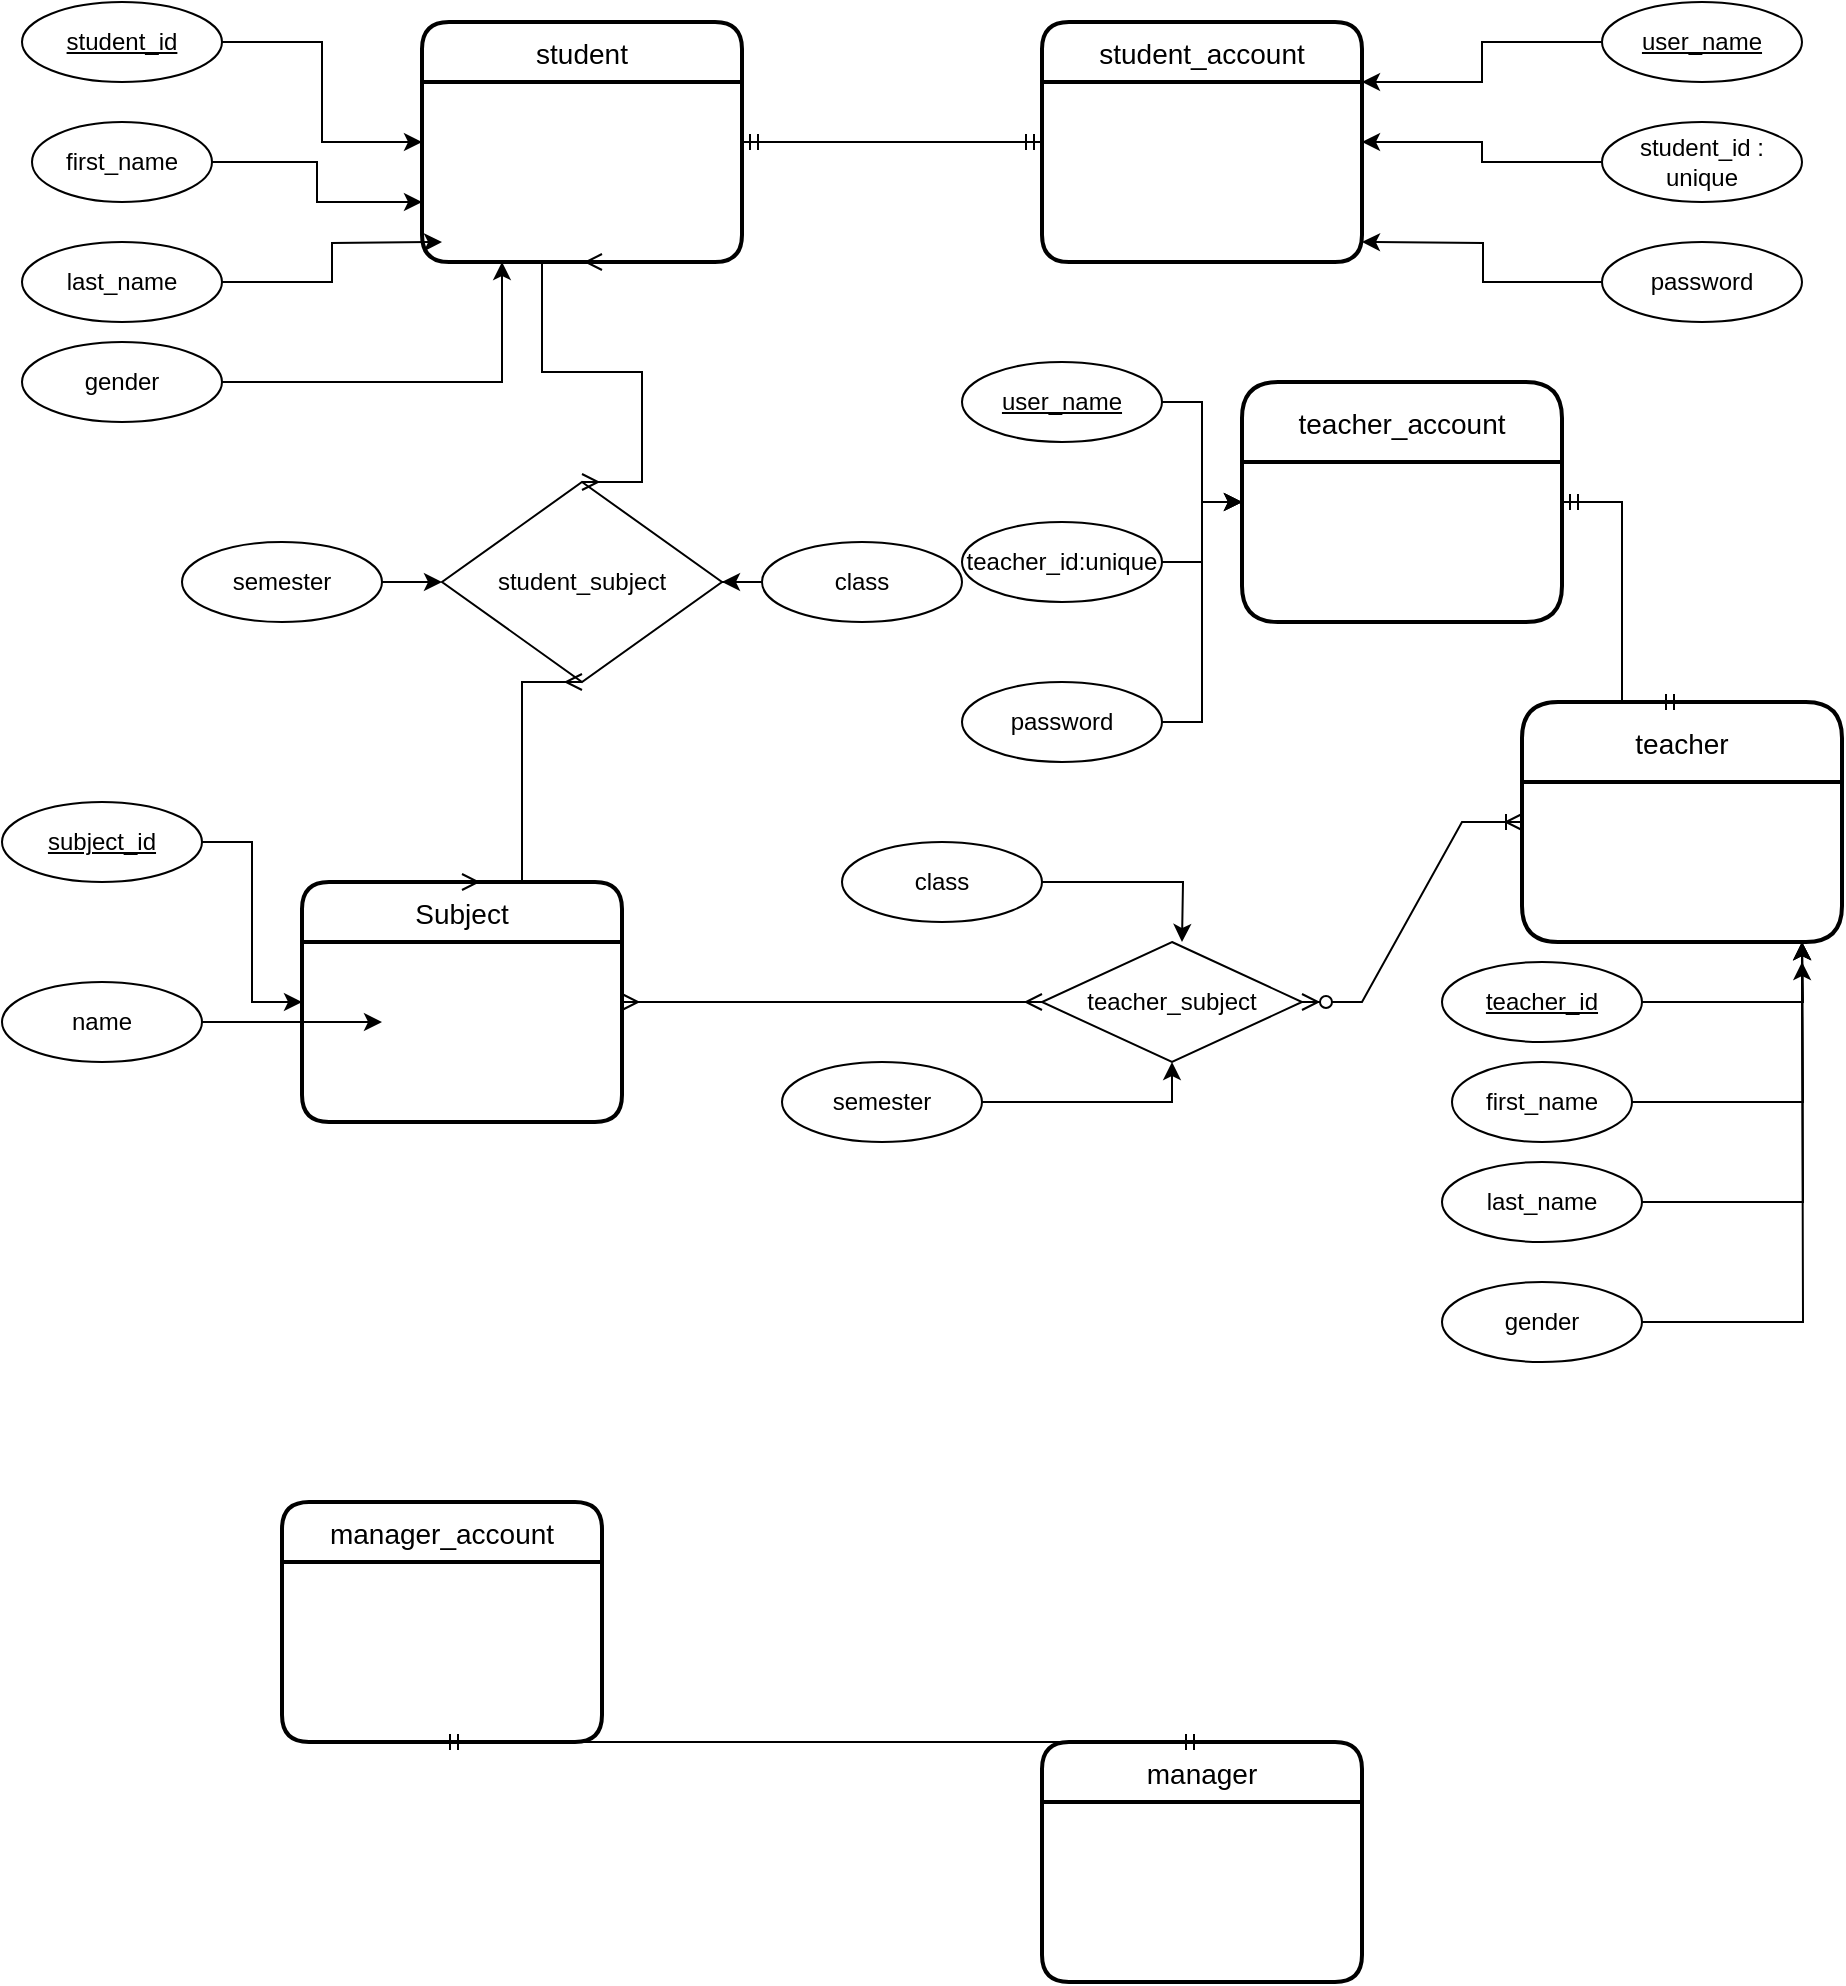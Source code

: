 <mxfile version="20.8.20" type="device"><diagram id="R2lEEEUBdFMjLlhIrx00" name="Page-1"><mxGraphModel dx="2085" dy="684" grid="1" gridSize="10" guides="1" tooltips="1" connect="1" arrows="1" fold="1" page="1" pageScale="1" pageWidth="850" pageHeight="1100" math="0" shadow="0" extFonts="Permanent Marker^https://fonts.googleapis.com/css?family=Permanent+Marker"><root><mxCell id="0"/><mxCell id="1" parent="0"/><mxCell id="rFPWvHh2kxmSWSvSfZxA-27" value="student" style="swimlane;childLayout=stackLayout;horizontal=1;startSize=30;horizontalStack=0;rounded=1;fontSize=14;fontStyle=0;strokeWidth=2;resizeParent=0;resizeLast=1;shadow=0;dashed=0;align=center;" vertex="1" parent="1"><mxGeometry x="110" y="30" width="160" height="120" as="geometry"/></mxCell><mxCell id="rFPWvHh2kxmSWSvSfZxA-29" value="teacher" style="swimlane;childLayout=stackLayout;horizontal=1;startSize=40;horizontalStack=0;rounded=1;fontSize=14;fontStyle=0;strokeWidth=2;resizeParent=0;resizeLast=1;shadow=0;dashed=0;align=center;" vertex="1" parent="1"><mxGeometry x="660" y="370" width="160" height="120" as="geometry"/></mxCell><mxCell id="rFPWvHh2kxmSWSvSfZxA-31" value="manager" style="swimlane;childLayout=stackLayout;horizontal=1;startSize=30;horizontalStack=0;rounded=1;fontSize=14;fontStyle=0;strokeWidth=2;resizeParent=0;resizeLast=1;shadow=0;dashed=0;align=center;" vertex="1" parent="1"><mxGeometry x="420" y="890" width="160" height="120" as="geometry"/></mxCell><mxCell id="rFPWvHh2kxmSWSvSfZxA-33" value="Subject" style="swimlane;childLayout=stackLayout;horizontal=1;startSize=30;horizontalStack=0;rounded=1;fontSize=14;fontStyle=0;strokeWidth=2;resizeParent=0;resizeLast=1;shadow=0;dashed=0;align=center;" vertex="1" parent="1"><mxGeometry x="50" y="460" width="160" height="120" as="geometry"/></mxCell><mxCell id="rFPWvHh2kxmSWSvSfZxA-35" value="student_subject" style="shape=rhombus;perimeter=rhombusPerimeter;whiteSpace=wrap;html=1;align=center;rotation=0;" vertex="1" parent="1"><mxGeometry x="120" y="260" width="140" height="100" as="geometry"/></mxCell><mxCell id="rFPWvHh2kxmSWSvSfZxA-38" value="" style="edgeStyle=entityRelationEdgeStyle;fontSize=12;html=1;endArrow=ERmany;startArrow=ERmany;rounded=0;exitX=0.5;exitY=0;exitDx=0;exitDy=0;entryX=0.5;entryY=1;entryDx=0;entryDy=0;" edge="1" parent="1" source="rFPWvHh2kxmSWSvSfZxA-33" target="rFPWvHh2kxmSWSvSfZxA-35"><mxGeometry width="100" height="100" relative="1" as="geometry"><mxPoint x="370" y="350" as="sourcePoint"/><mxPoint x="470" y="250" as="targetPoint"/></mxGeometry></mxCell><mxCell id="rFPWvHh2kxmSWSvSfZxA-39" value="" style="edgeStyle=entityRelationEdgeStyle;fontSize=12;html=1;endArrow=ERmany;startArrow=ERmany;rounded=0;exitX=0.5;exitY=0;exitDx=0;exitDy=0;" edge="1" parent="1" source="rFPWvHh2kxmSWSvSfZxA-35"><mxGeometry width="100" height="100" relative="1" as="geometry"><mxPoint x="100" y="250" as="sourcePoint"/><mxPoint x="200" y="150" as="targetPoint"/></mxGeometry></mxCell><mxCell id="rFPWvHh2kxmSWSvSfZxA-40" value="teacher_subject" style="shape=rhombus;perimeter=rhombusPerimeter;whiteSpace=wrap;html=1;align=center;rotation=0;" vertex="1" parent="1"><mxGeometry x="420" y="490" width="130" height="60" as="geometry"/></mxCell><mxCell id="rFPWvHh2kxmSWSvSfZxA-41" value="" style="edgeStyle=entityRelationEdgeStyle;fontSize=12;html=1;endArrow=ERoneToMany;startArrow=ERzeroToMany;rounded=0;entryX=0;entryY=0.5;entryDx=0;entryDy=0;exitX=1;exitY=0.5;exitDx=0;exitDy=0;" edge="1" parent="1" source="rFPWvHh2kxmSWSvSfZxA-40" target="rFPWvHh2kxmSWSvSfZxA-29"><mxGeometry width="100" height="100" relative="1" as="geometry"><mxPoint x="375" y="460" as="sourcePoint"/><mxPoint x="475" y="360" as="targetPoint"/></mxGeometry></mxCell><mxCell id="rFPWvHh2kxmSWSvSfZxA-42" value="" style="edgeStyle=entityRelationEdgeStyle;fontSize=12;html=1;endArrow=ERmany;startArrow=ERmany;rounded=0;entryX=0;entryY=0.5;entryDx=0;entryDy=0;exitX=1;exitY=0.5;exitDx=0;exitDy=0;" edge="1" parent="1" source="rFPWvHh2kxmSWSvSfZxA-33" target="rFPWvHh2kxmSWSvSfZxA-40"><mxGeometry width="100" height="100" relative="1" as="geometry"><mxPoint x="300" y="640" as="sourcePoint"/><mxPoint x="400" y="540" as="targetPoint"/></mxGeometry></mxCell><mxCell id="rFPWvHh2kxmSWSvSfZxA-43" value="student_account" style="swimlane;childLayout=stackLayout;horizontal=1;startSize=30;horizontalStack=0;rounded=1;fontSize=14;fontStyle=0;strokeWidth=2;resizeParent=0;resizeLast=1;shadow=0;dashed=0;align=center;" vertex="1" parent="1"><mxGeometry x="420" y="30" width="160" height="120" as="geometry"/></mxCell><mxCell id="rFPWvHh2kxmSWSvSfZxA-45" value="" style="edgeStyle=entityRelationEdgeStyle;fontSize=12;html=1;endArrow=ERmandOne;startArrow=ERmandOne;rounded=0;entryX=0;entryY=0.5;entryDx=0;entryDy=0;exitX=1;exitY=0.5;exitDx=0;exitDy=0;" edge="1" parent="1" source="rFPWvHh2kxmSWSvSfZxA-27" target="rFPWvHh2kxmSWSvSfZxA-43"><mxGeometry width="100" height="100" relative="1" as="geometry"><mxPoint x="340" y="300" as="sourcePoint"/><mxPoint x="440" y="200" as="targetPoint"/></mxGeometry></mxCell><mxCell id="rFPWvHh2kxmSWSvSfZxA-46" value="teacher_account" style="swimlane;childLayout=stackLayout;horizontal=1;startSize=40;horizontalStack=0;rounded=1;fontSize=14;fontStyle=0;strokeWidth=2;resizeParent=0;resizeLast=1;shadow=0;dashed=0;align=center;" vertex="1" parent="1"><mxGeometry x="520" y="210" width="160" height="120" as="geometry"/></mxCell><mxCell id="rFPWvHh2kxmSWSvSfZxA-47" value="" style="edgeStyle=entityRelationEdgeStyle;fontSize=12;html=1;endArrow=ERmandOne;startArrow=ERmandOne;rounded=0;entryX=1;entryY=0.5;entryDx=0;entryDy=0;exitX=0.5;exitY=0;exitDx=0;exitDy=0;" edge="1" parent="1" source="rFPWvHh2kxmSWSvSfZxA-29" target="rFPWvHh2kxmSWSvSfZxA-46"><mxGeometry width="100" height="100" relative="1" as="geometry"><mxPoint x="440" y="430" as="sourcePoint"/><mxPoint x="540" y="330" as="targetPoint"/></mxGeometry></mxCell><mxCell id="rFPWvHh2kxmSWSvSfZxA-49" value="manager_account" style="swimlane;childLayout=stackLayout;horizontal=1;startSize=30;horizontalStack=0;rounded=1;fontSize=14;fontStyle=0;strokeWidth=2;resizeParent=0;resizeLast=1;shadow=0;dashed=0;align=center;" vertex="1" parent="1"><mxGeometry x="40" y="770" width="160" height="120" as="geometry"/></mxCell><mxCell id="rFPWvHh2kxmSWSvSfZxA-50" value="" style="edgeStyle=entityRelationEdgeStyle;fontSize=12;html=1;endArrow=ERmandOne;startArrow=ERmandOne;rounded=0;entryX=0.5;entryY=1;entryDx=0;entryDy=0;exitX=0.5;exitY=0;exitDx=0;exitDy=0;" edge="1" parent="1" source="rFPWvHh2kxmSWSvSfZxA-31" target="rFPWvHh2kxmSWSvSfZxA-49"><mxGeometry width="100" height="100" relative="1" as="geometry"><mxPoint x="440" y="590" as="sourcePoint"/><mxPoint x="540" y="490" as="targetPoint"/></mxGeometry></mxCell><mxCell id="rFPWvHh2kxmSWSvSfZxA-64" style="edgeStyle=orthogonalEdgeStyle;rounded=0;orthogonalLoop=1;jettySize=auto;html=1;entryX=0;entryY=0.5;entryDx=0;entryDy=0;" edge="1" parent="1" source="rFPWvHh2kxmSWSvSfZxA-60" target="rFPWvHh2kxmSWSvSfZxA-27"><mxGeometry relative="1" as="geometry"/></mxCell><mxCell id="rFPWvHh2kxmSWSvSfZxA-60" value="student_id" style="ellipse;whiteSpace=wrap;html=1;align=center;fontStyle=4;" vertex="1" parent="1"><mxGeometry x="-90" y="20" width="100" height="40" as="geometry"/></mxCell><mxCell id="rFPWvHh2kxmSWSvSfZxA-65" style="edgeStyle=orthogonalEdgeStyle;rounded=0;orthogonalLoop=1;jettySize=auto;html=1;entryX=0;entryY=0.75;entryDx=0;entryDy=0;" edge="1" parent="1" source="rFPWvHh2kxmSWSvSfZxA-61" target="rFPWvHh2kxmSWSvSfZxA-27"><mxGeometry relative="1" as="geometry"/></mxCell><mxCell id="rFPWvHh2kxmSWSvSfZxA-61" value="first_name" style="ellipse;whiteSpace=wrap;html=1;align=center;" vertex="1" parent="1"><mxGeometry x="-85" y="80" width="90" height="40" as="geometry"/></mxCell><mxCell id="rFPWvHh2kxmSWSvSfZxA-66" style="edgeStyle=orthogonalEdgeStyle;rounded=0;orthogonalLoop=1;jettySize=auto;html=1;" edge="1" parent="1" source="rFPWvHh2kxmSWSvSfZxA-62"><mxGeometry relative="1" as="geometry"><mxPoint x="120" y="140" as="targetPoint"/></mxGeometry></mxCell><mxCell id="rFPWvHh2kxmSWSvSfZxA-62" value="last_name" style="ellipse;whiteSpace=wrap;html=1;align=center;" vertex="1" parent="1"><mxGeometry x="-90" y="140" width="100" height="40" as="geometry"/></mxCell><mxCell id="rFPWvHh2kxmSWSvSfZxA-67" style="edgeStyle=orthogonalEdgeStyle;rounded=0;orthogonalLoop=1;jettySize=auto;html=1;entryX=0.25;entryY=1;entryDx=0;entryDy=0;" edge="1" parent="1" source="rFPWvHh2kxmSWSvSfZxA-63" target="rFPWvHh2kxmSWSvSfZxA-27"><mxGeometry relative="1" as="geometry"/></mxCell><mxCell id="rFPWvHh2kxmSWSvSfZxA-63" value="gender" style="ellipse;whiteSpace=wrap;html=1;align=center;" vertex="1" parent="1"><mxGeometry x="-90" y="190" width="100" height="40" as="geometry"/></mxCell><mxCell id="rFPWvHh2kxmSWSvSfZxA-88" style="edgeStyle=orthogonalEdgeStyle;rounded=0;orthogonalLoop=1;jettySize=auto;html=1;entryX=1;entryY=0.5;entryDx=0;entryDy=0;" edge="1" parent="1" source="rFPWvHh2kxmSWSvSfZxA-68" target="rFPWvHh2kxmSWSvSfZxA-43"><mxGeometry relative="1" as="geometry"/></mxCell><mxCell id="rFPWvHh2kxmSWSvSfZxA-68" value="student_id : unique" style="ellipse;whiteSpace=wrap;html=1;align=center;" vertex="1" parent="1"><mxGeometry x="700" y="80" width="100" height="40" as="geometry"/></mxCell><mxCell id="rFPWvHh2kxmSWSvSfZxA-87" style="edgeStyle=orthogonalEdgeStyle;rounded=0;orthogonalLoop=1;jettySize=auto;html=1;entryX=1;entryY=0.25;entryDx=0;entryDy=0;" edge="1" parent="1" source="rFPWvHh2kxmSWSvSfZxA-69" target="rFPWvHh2kxmSWSvSfZxA-43"><mxGeometry relative="1" as="geometry"/></mxCell><mxCell id="rFPWvHh2kxmSWSvSfZxA-69" value="user_name" style="ellipse;whiteSpace=wrap;html=1;align=center;fontStyle=4;" vertex="1" parent="1"><mxGeometry x="700" y="20" width="100" height="40" as="geometry"/></mxCell><mxCell id="rFPWvHh2kxmSWSvSfZxA-73" style="edgeStyle=orthogonalEdgeStyle;rounded=0;orthogonalLoop=1;jettySize=auto;html=1;" edge="1" parent="1" source="rFPWvHh2kxmSWSvSfZxA-70"><mxGeometry relative="1" as="geometry"><mxPoint x="580" y="140" as="targetPoint"/></mxGeometry></mxCell><mxCell id="rFPWvHh2kxmSWSvSfZxA-70" value="password" style="ellipse;whiteSpace=wrap;html=1;align=center;" vertex="1" parent="1"><mxGeometry x="700" y="140" width="100" height="40" as="geometry"/></mxCell><mxCell id="rFPWvHh2kxmSWSvSfZxA-85" style="edgeStyle=orthogonalEdgeStyle;rounded=0;orthogonalLoop=1;jettySize=auto;html=1;entryX=0;entryY=0.5;entryDx=0;entryDy=0;" edge="1" parent="1" source="rFPWvHh2kxmSWSvSfZxA-82" target="rFPWvHh2kxmSWSvSfZxA-35"><mxGeometry relative="1" as="geometry"/></mxCell><mxCell id="rFPWvHh2kxmSWSvSfZxA-82" value="semester" style="ellipse;whiteSpace=wrap;html=1;align=center;" vertex="1" parent="1"><mxGeometry x="-10" y="290" width="100" height="40" as="geometry"/></mxCell><mxCell id="rFPWvHh2kxmSWSvSfZxA-84" style="edgeStyle=orthogonalEdgeStyle;rounded=0;orthogonalLoop=1;jettySize=auto;html=1;" edge="1" parent="1" source="rFPWvHh2kxmSWSvSfZxA-83" target="rFPWvHh2kxmSWSvSfZxA-35"><mxGeometry relative="1" as="geometry"/></mxCell><mxCell id="rFPWvHh2kxmSWSvSfZxA-83" value="class" style="ellipse;whiteSpace=wrap;html=1;align=center;" vertex="1" parent="1"><mxGeometry x="280" y="290" width="100" height="40" as="geometry"/></mxCell><mxCell id="rFPWvHh2kxmSWSvSfZxA-93" style="edgeStyle=orthogonalEdgeStyle;rounded=0;orthogonalLoop=1;jettySize=auto;html=1;" edge="1" parent="1" source="rFPWvHh2kxmSWSvSfZxA-89"><mxGeometry relative="1" as="geometry"><mxPoint x="90" y="530.0" as="targetPoint"/></mxGeometry></mxCell><mxCell id="rFPWvHh2kxmSWSvSfZxA-89" value="name" style="ellipse;whiteSpace=wrap;html=1;align=center;" vertex="1" parent="1"><mxGeometry x="-100" y="510" width="100" height="40" as="geometry"/></mxCell><mxCell id="rFPWvHh2kxmSWSvSfZxA-92" style="edgeStyle=orthogonalEdgeStyle;rounded=0;orthogonalLoop=1;jettySize=auto;html=1;" edge="1" parent="1" source="rFPWvHh2kxmSWSvSfZxA-90" target="rFPWvHh2kxmSWSvSfZxA-33"><mxGeometry relative="1" as="geometry"/></mxCell><mxCell id="rFPWvHh2kxmSWSvSfZxA-90" value="subject_id" style="ellipse;whiteSpace=wrap;html=1;align=center;fontStyle=4;" vertex="1" parent="1"><mxGeometry x="-100" y="420" width="100" height="40" as="geometry"/></mxCell><mxCell id="rFPWvHh2kxmSWSvSfZxA-99" style="edgeStyle=orthogonalEdgeStyle;rounded=0;orthogonalLoop=1;jettySize=auto;html=1;entryX=0;entryY=0.5;entryDx=0;entryDy=0;" edge="1" parent="1" source="rFPWvHh2kxmSWSvSfZxA-94" target="rFPWvHh2kxmSWSvSfZxA-46"><mxGeometry relative="1" as="geometry"/></mxCell><mxCell id="rFPWvHh2kxmSWSvSfZxA-94" value="user_name" style="ellipse;whiteSpace=wrap;html=1;align=center;fontStyle=4;" vertex="1" parent="1"><mxGeometry x="380" y="200" width="100" height="40" as="geometry"/></mxCell><mxCell id="rFPWvHh2kxmSWSvSfZxA-98" style="edgeStyle=orthogonalEdgeStyle;rounded=0;orthogonalLoop=1;jettySize=auto;html=1;entryX=0;entryY=0.5;entryDx=0;entryDy=0;" edge="1" parent="1" source="rFPWvHh2kxmSWSvSfZxA-95" target="rFPWvHh2kxmSWSvSfZxA-46"><mxGeometry relative="1" as="geometry"/></mxCell><mxCell id="rFPWvHh2kxmSWSvSfZxA-95" value="teacher_id:unique" style="ellipse;whiteSpace=wrap;html=1;align=center;" vertex="1" parent="1"><mxGeometry x="380" y="280" width="100" height="40" as="geometry"/></mxCell><mxCell id="rFPWvHh2kxmSWSvSfZxA-100" style="edgeStyle=orthogonalEdgeStyle;rounded=0;orthogonalLoop=1;jettySize=auto;html=1;entryX=0;entryY=0.5;entryDx=0;entryDy=0;" edge="1" parent="1" source="rFPWvHh2kxmSWSvSfZxA-97" target="rFPWvHh2kxmSWSvSfZxA-46"><mxGeometry relative="1" as="geometry"/></mxCell><mxCell id="rFPWvHh2kxmSWSvSfZxA-97" value="password" style="ellipse;whiteSpace=wrap;html=1;align=center;" vertex="1" parent="1"><mxGeometry x="380" y="360" width="100" height="40" as="geometry"/></mxCell><mxCell id="rFPWvHh2kxmSWSvSfZxA-108" style="edgeStyle=orthogonalEdgeStyle;rounded=0;orthogonalLoop=1;jettySize=auto;html=1;" edge="1" parent="1" source="rFPWvHh2kxmSWSvSfZxA-101"><mxGeometry relative="1" as="geometry"><mxPoint x="800" y="490" as="targetPoint"/></mxGeometry></mxCell><mxCell id="rFPWvHh2kxmSWSvSfZxA-101" value="teacher_id" style="ellipse;whiteSpace=wrap;html=1;align=center;fontStyle=4;" vertex="1" parent="1"><mxGeometry x="620" y="500" width="100" height="40" as="geometry"/></mxCell><mxCell id="rFPWvHh2kxmSWSvSfZxA-107" style="edgeStyle=orthogonalEdgeStyle;rounded=0;orthogonalLoop=1;jettySize=auto;html=1;" edge="1" parent="1" source="rFPWvHh2kxmSWSvSfZxA-102"><mxGeometry relative="1" as="geometry"><mxPoint x="800" y="500" as="targetPoint"/></mxGeometry></mxCell><mxCell id="rFPWvHh2kxmSWSvSfZxA-102" value="first_name" style="ellipse;whiteSpace=wrap;html=1;align=center;" vertex="1" parent="1"><mxGeometry x="625" y="550" width="90" height="40" as="geometry"/></mxCell><mxCell id="rFPWvHh2kxmSWSvSfZxA-106" style="edgeStyle=orthogonalEdgeStyle;rounded=0;orthogonalLoop=1;jettySize=auto;html=1;" edge="1" parent="1" source="rFPWvHh2kxmSWSvSfZxA-103"><mxGeometry relative="1" as="geometry"><mxPoint x="800" y="490" as="targetPoint"/></mxGeometry></mxCell><mxCell id="rFPWvHh2kxmSWSvSfZxA-103" value="last_name" style="ellipse;whiteSpace=wrap;html=1;align=center;" vertex="1" parent="1"><mxGeometry x="620" y="600" width="100" height="40" as="geometry"/></mxCell><mxCell id="rFPWvHh2kxmSWSvSfZxA-105" style="edgeStyle=orthogonalEdgeStyle;rounded=0;orthogonalLoop=1;jettySize=auto;html=1;" edge="1" parent="1" source="rFPWvHh2kxmSWSvSfZxA-104"><mxGeometry relative="1" as="geometry"><mxPoint x="800" y="490" as="targetPoint"/></mxGeometry></mxCell><mxCell id="rFPWvHh2kxmSWSvSfZxA-104" value="gender" style="ellipse;whiteSpace=wrap;html=1;align=center;" vertex="1" parent="1"><mxGeometry x="620" y="660" width="100" height="40" as="geometry"/></mxCell><mxCell id="rFPWvHh2kxmSWSvSfZxA-109" style="edgeStyle=orthogonalEdgeStyle;rounded=0;orthogonalLoop=1;jettySize=auto;html=1;exitX=0.5;exitY=1;exitDx=0;exitDy=0;" edge="1" parent="1" source="rFPWvHh2kxmSWSvSfZxA-103" target="rFPWvHh2kxmSWSvSfZxA-103"><mxGeometry relative="1" as="geometry"/></mxCell><mxCell id="rFPWvHh2kxmSWSvSfZxA-111" style="edgeStyle=orthogonalEdgeStyle;rounded=0;orthogonalLoop=1;jettySize=auto;html=1;" edge="1" parent="1" source="rFPWvHh2kxmSWSvSfZxA-110"><mxGeometry relative="1" as="geometry"><mxPoint x="490" y="490" as="targetPoint"/></mxGeometry></mxCell><mxCell id="rFPWvHh2kxmSWSvSfZxA-110" value="class" style="ellipse;whiteSpace=wrap;html=1;align=center;" vertex="1" parent="1"><mxGeometry x="320" y="440" width="100" height="40" as="geometry"/></mxCell><mxCell id="rFPWvHh2kxmSWSvSfZxA-113" style="edgeStyle=orthogonalEdgeStyle;rounded=0;orthogonalLoop=1;jettySize=auto;html=1;entryX=0.5;entryY=1;entryDx=0;entryDy=0;" edge="1" parent="1" source="rFPWvHh2kxmSWSvSfZxA-112" target="rFPWvHh2kxmSWSvSfZxA-40"><mxGeometry relative="1" as="geometry"/></mxCell><mxCell id="rFPWvHh2kxmSWSvSfZxA-112" value="semester" style="ellipse;whiteSpace=wrap;html=1;align=center;" vertex="1" parent="1"><mxGeometry x="290" y="550" width="100" height="40" as="geometry"/></mxCell></root></mxGraphModel></diagram></mxfile>